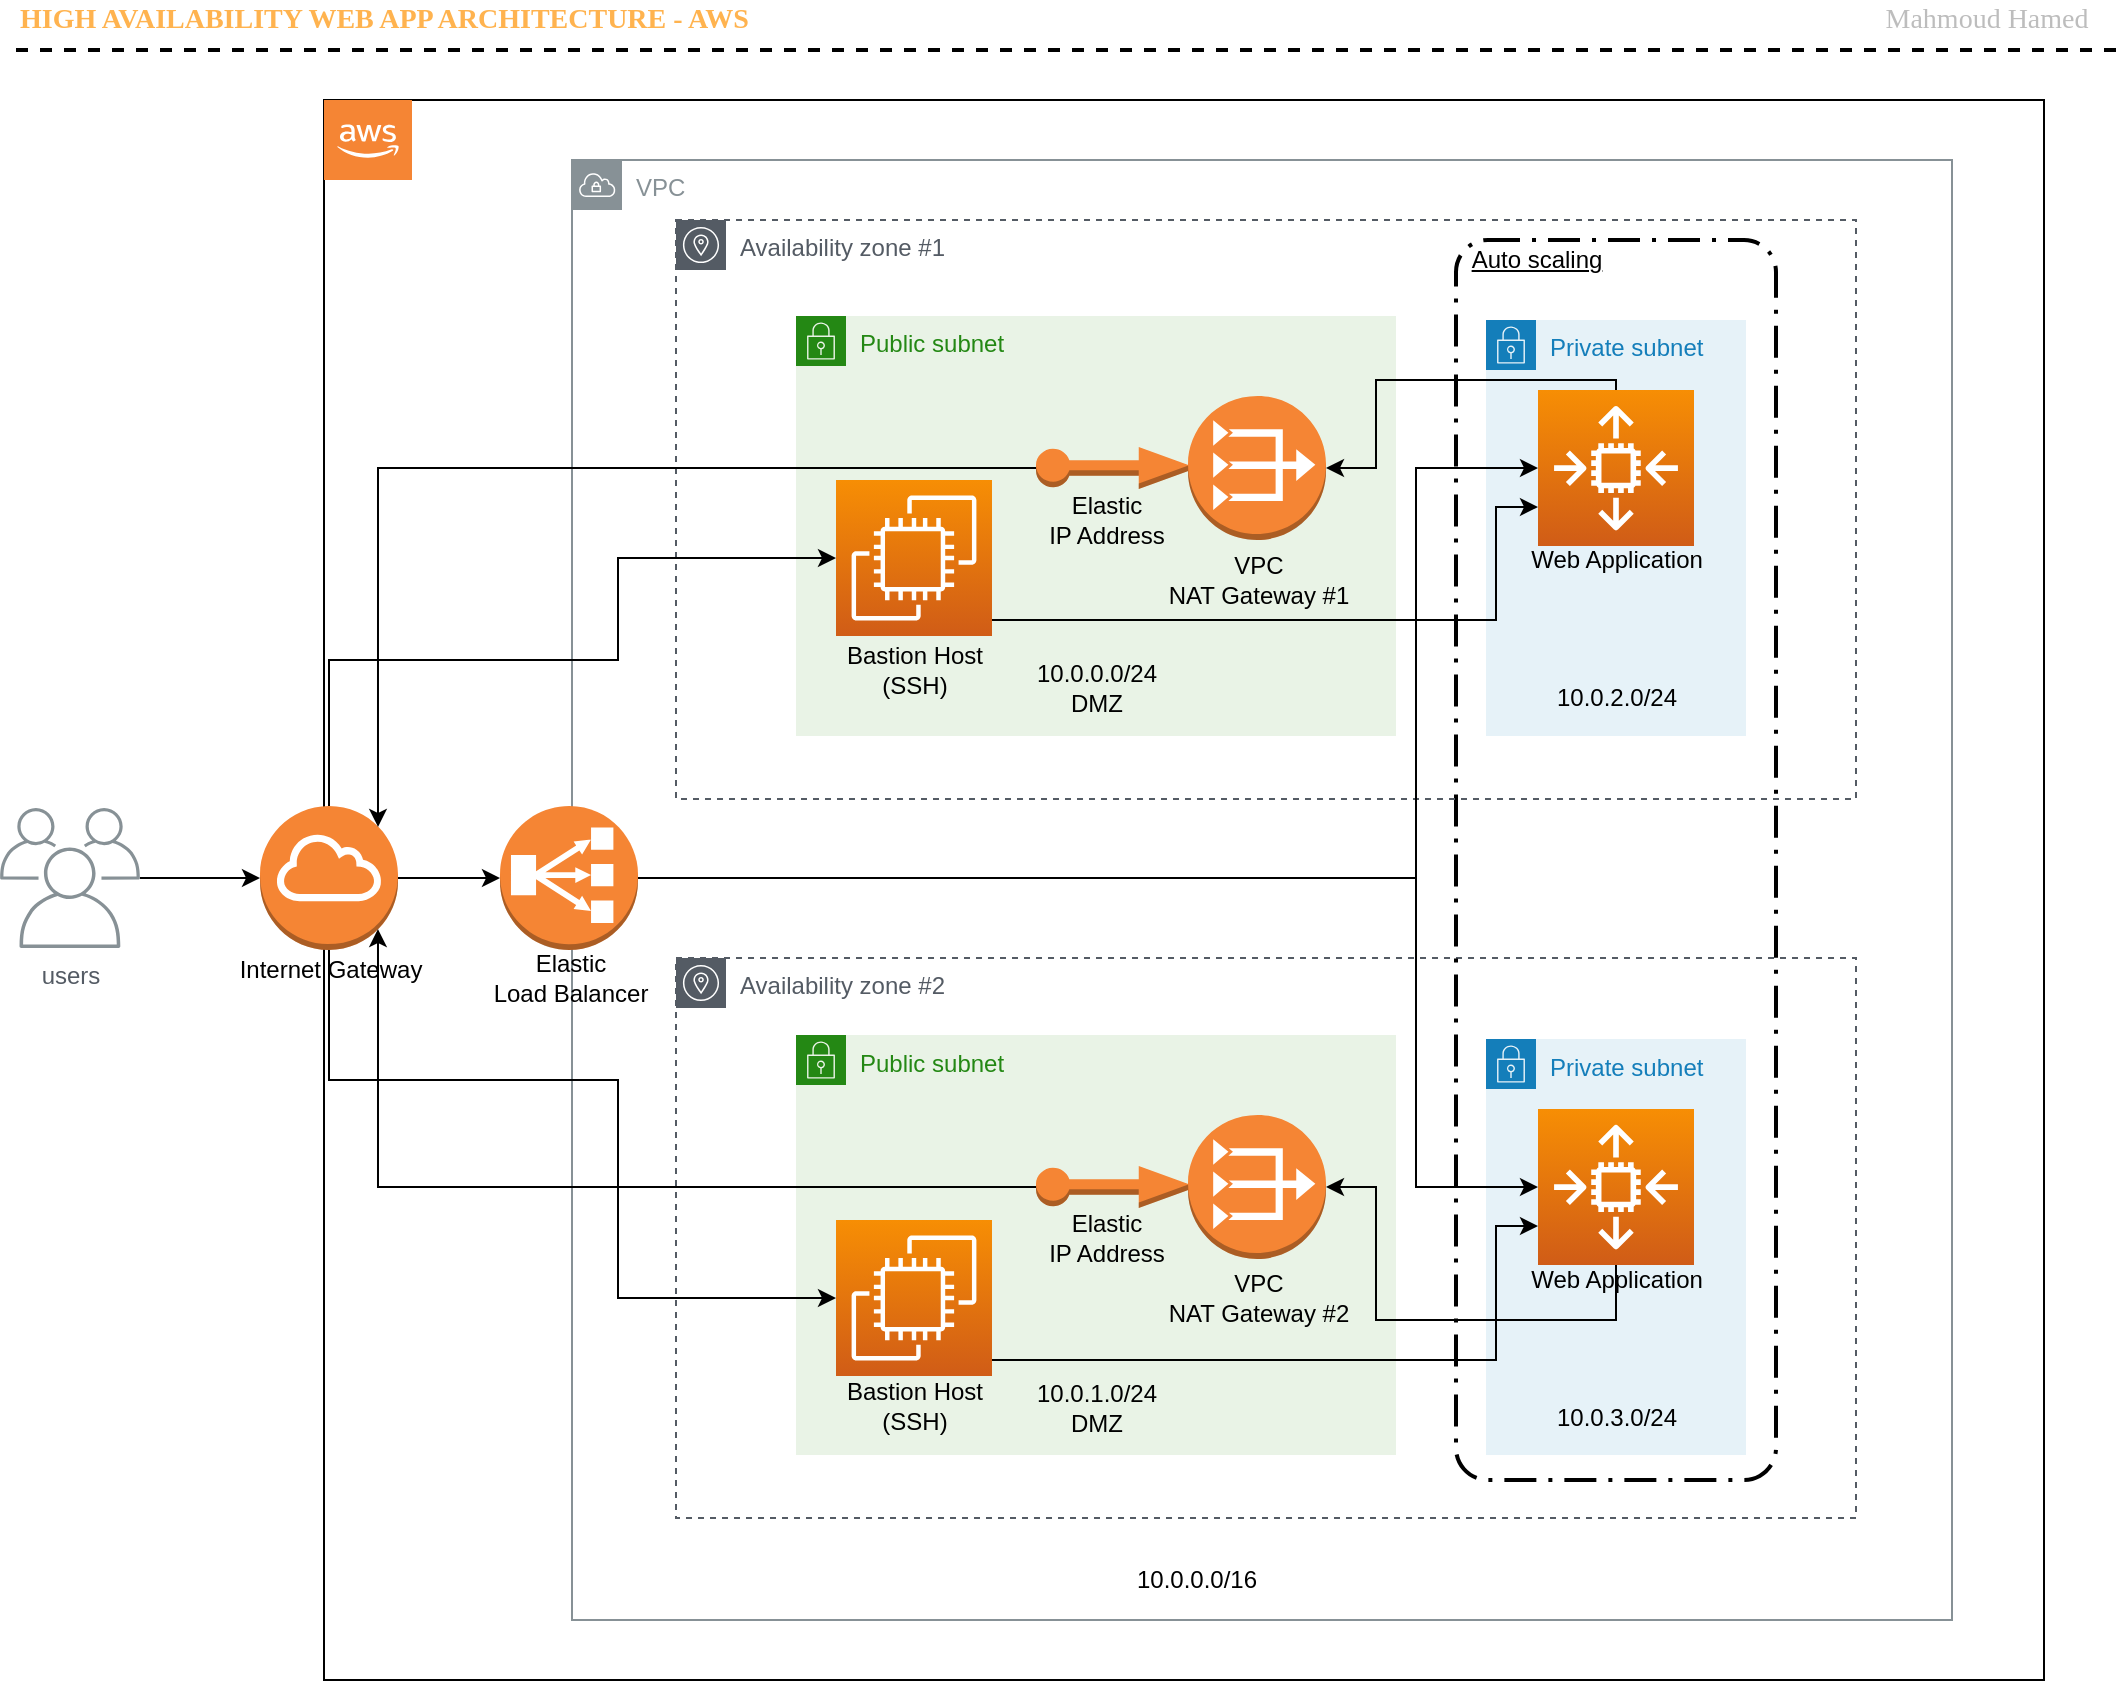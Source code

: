 <mxfile version="18.1.3" type="device"><diagram id="LVoRiaqt5wzz2tnVrGwv" name="Page-1"><mxGraphModel dx="3174" dy="2145" grid="1" gridSize="10" guides="1" tooltips="1" connect="1" arrows="1" fold="1" page="1" pageScale="1" pageWidth="850" pageHeight="1100" math="0" shadow="0"><root><mxCell id="0"/><mxCell id="1" parent="0"/><mxCell id="zyatdal_SwtoysJMzqch-31" value="Public subnet" style="points=[[0,0],[0.25,0],[0.5,0],[0.75,0],[1,0],[1,0.25],[1,0.5],[1,0.75],[1,1],[0.75,1],[0.5,1],[0.25,1],[0,1],[0,0.75],[0,0.5],[0,0.25]];outlineConnect=0;gradientColor=none;html=1;whiteSpace=wrap;fontSize=12;fontStyle=0;container=1;pointerEvents=0;collapsible=0;recursiveResize=0;shape=mxgraph.aws4.group;grIcon=mxgraph.aws4.group_security_group;grStroke=0;strokeColor=#248814;fillColor=#E9F3E6;verticalAlign=top;align=left;spacingLeft=30;fontColor=#248814;dashed=0;" parent="1" vertex="1"><mxGeometry x="300" y="397.5" width="300" height="210" as="geometry"/></mxCell><mxCell id="zyatdal_SwtoysJMzqch-32" value="10.0.1.0/24&lt;br&gt;DMZ" style="text;html=1;align=center;verticalAlign=middle;resizable=0;points=[];autosize=1;strokeColor=none;fillColor=none;" parent="zyatdal_SwtoysJMzqch-31" vertex="1"><mxGeometry x="110" y="171" width="80" height="30" as="geometry"/></mxCell><mxCell id="zyatdal_SwtoysJMzqch-44" value="VPC" style="sketch=0;outlineConnect=0;gradientColor=none;html=1;whiteSpace=wrap;fontSize=12;fontStyle=0;shape=mxgraph.aws4.group;grIcon=mxgraph.aws4.group_vpc;strokeColor=#879196;fillColor=none;verticalAlign=top;align=left;spacingLeft=30;fontColor=#879196;dashed=0;" parent="1" vertex="1"><mxGeometry x="188" y="-40" width="690" height="730" as="geometry"/></mxCell><mxCell id="zyatdal_SwtoysJMzqch-33" value="Private subnet" style="points=[[0,0],[0.25,0],[0.5,0],[0.75,0],[1,0],[1,0.25],[1,0.5],[1,0.75],[1,1],[0.75,1],[0.5,1],[0.25,1],[0,1],[0,0.75],[0,0.5],[0,0.25]];outlineConnect=0;gradientColor=none;html=1;whiteSpace=wrap;fontSize=12;fontStyle=0;container=1;pointerEvents=0;collapsible=0;recursiveResize=0;shape=mxgraph.aws4.group;grIcon=mxgraph.aws4.group_security_group;grStroke=0;strokeColor=#147EBA;fillColor=#E6F2F8;verticalAlign=top;align=left;spacingLeft=30;fontColor=#147EBA;dashed=0;" parent="1" vertex="1"><mxGeometry x="645" y="399.5" width="130" height="208" as="geometry"/></mxCell><mxCell id="zyatdal_SwtoysJMzqch-34" value="10.0.3.0/24" style="text;html=1;align=center;verticalAlign=middle;resizable=0;points=[];autosize=1;strokeColor=none;fillColor=none;" parent="zyatdal_SwtoysJMzqch-33" vertex="1"><mxGeometry x="25" y="179" width="80" height="20" as="geometry"/></mxCell><mxCell id="zyatdal_SwtoysJMzqch-48" value="" style="rounded=0;whiteSpace=wrap;html=1;fillColor=none;" parent="1" vertex="1"><mxGeometry x="64" y="-70" width="860" height="790" as="geometry"/></mxCell><mxCell id="zyatdal_SwtoysJMzqch-30" value="Availability zone #2" style="sketch=0;outlineConnect=0;gradientColor=none;html=1;whiteSpace=wrap;fontSize=12;fontStyle=0;shape=mxgraph.aws4.group;grIcon=mxgraph.aws4.group_availability_zone;strokeColor=#545B64;fillColor=none;verticalAlign=top;align=left;spacingLeft=30;fontColor=#545B64;dashed=1;" parent="1" vertex="1"><mxGeometry x="240" y="359" width="590" height="280" as="geometry"/></mxCell><mxCell id="zyatdal_SwtoysJMzqch-22" value="" style="rounded=1;arcSize=10;dashed=1;fillColor=none;gradientColor=none;dashPattern=8 3 1 3;strokeWidth=2;" parent="1" vertex="1"><mxGeometry x="630" width="160" height="620" as="geometry"/></mxCell><mxCell id="zyatdal_SwtoysJMzqch-29" value="Availability zone #1" style="sketch=0;outlineConnect=0;gradientColor=none;html=1;whiteSpace=wrap;fontSize=12;fontStyle=0;shape=mxgraph.aws4.group;grIcon=mxgraph.aws4.group_availability_zone;strokeColor=#545B64;fillColor=none;verticalAlign=top;align=left;spacingLeft=30;fontColor=#545B64;dashed=1;" parent="1" vertex="1"><mxGeometry x="240" y="-10" width="590" height="289.5" as="geometry"/></mxCell><mxCell id="zyatdal_SwtoysJMzqch-25" value="Public subnet" style="points=[[0,0],[0.25,0],[0.5,0],[0.75,0],[1,0],[1,0.25],[1,0.5],[1,0.75],[1,1],[0.75,1],[0.5,1],[0.25,1],[0,1],[0,0.75],[0,0.5],[0,0.25]];outlineConnect=0;gradientColor=none;html=1;whiteSpace=wrap;fontSize=12;fontStyle=0;container=1;pointerEvents=0;collapsible=0;recursiveResize=0;shape=mxgraph.aws4.group;grIcon=mxgraph.aws4.group_security_group;grStroke=0;strokeColor=#248814;fillColor=#E9F3E6;verticalAlign=top;align=left;spacingLeft=30;fontColor=#248814;dashed=0;" parent="1" vertex="1"><mxGeometry x="300" y="38" width="300" height="210" as="geometry"/></mxCell><mxCell id="zyatdal_SwtoysJMzqch-26" value="10.0.0.0/24&lt;br&gt;DMZ" style="text;html=1;align=center;verticalAlign=middle;resizable=0;points=[];autosize=1;strokeColor=none;fillColor=none;" parent="zyatdal_SwtoysJMzqch-25" vertex="1"><mxGeometry x="110" y="171" width="80" height="30" as="geometry"/></mxCell><mxCell id="iW6qk8YXax8PS5rxr4If-1" value="" style="sketch=0;points=[[0,0,0],[0.25,0,0],[0.5,0,0],[0.75,0,0],[1,0,0],[0,1,0],[0.25,1,0],[0.5,1,0],[0.75,1,0],[1,1,0],[0,0.25,0],[0,0.5,0],[0,0.75,0],[1,0.25,0],[1,0.5,0],[1,0.75,0]];outlineConnect=0;fontColor=#232F3E;gradientColor=#F78E04;gradientDirection=north;fillColor=#D05C17;strokeColor=#ffffff;dashed=0;verticalLabelPosition=bottom;verticalAlign=top;align=center;html=1;fontSize=12;fontStyle=0;aspect=fixed;shape=mxgraph.aws4.resourceIcon;resIcon=mxgraph.aws4.ec2;" vertex="1" parent="zyatdal_SwtoysJMzqch-25"><mxGeometry x="20" y="82" width="78" height="78" as="geometry"/></mxCell><mxCell id="zyatdal_SwtoysJMzqch-24" value="Private subnet" style="points=[[0,0],[0.25,0],[0.5,0],[0.75,0],[1,0],[1,0.25],[1,0.5],[1,0.75],[1,1],[0.75,1],[0.5,1],[0.25,1],[0,1],[0,0.75],[0,0.5],[0,0.25]];outlineConnect=0;gradientColor=none;html=1;whiteSpace=wrap;fontSize=12;fontStyle=0;container=1;pointerEvents=0;collapsible=0;recursiveResize=0;shape=mxgraph.aws4.group;grIcon=mxgraph.aws4.group_security_group;grStroke=0;strokeColor=#147EBA;fillColor=#E6F2F8;verticalAlign=top;align=left;spacingLeft=30;fontColor=#147EBA;dashed=0;" parent="1" vertex="1"><mxGeometry x="645" y="40" width="130" height="208" as="geometry"/></mxCell><mxCell id="zyatdal_SwtoysJMzqch-27" value="10.0.2.0/24" style="text;html=1;align=center;verticalAlign=middle;resizable=0;points=[];autosize=1;strokeColor=none;fillColor=none;" parent="zyatdal_SwtoysJMzqch-24" vertex="1"><mxGeometry x="25" y="179" width="80" height="20" as="geometry"/></mxCell><mxCell id="zyatdal_SwtoysJMzqch-6" style="edgeStyle=orthogonalEdgeStyle;rounded=0;orthogonalLoop=1;jettySize=auto;html=1;" parent="1" source="zyatdal_SwtoysJMzqch-1" target="zyatdal_SwtoysJMzqch-4" edge="1"><mxGeometry relative="1" as="geometry"/></mxCell><mxCell id="zyatdal_SwtoysJMzqch-1" value="users" style="sketch=0;outlineConnect=0;gradientColor=none;fontColor=#545B64;strokeColor=none;fillColor=#879196;dashed=0;verticalLabelPosition=bottom;verticalAlign=top;align=center;html=1;fontSize=12;fontStyle=0;aspect=fixed;shape=mxgraph.aws4.illustration_users;pointerEvents=1" parent="1" vertex="1"><mxGeometry x="-98" y="284" width="70" height="70" as="geometry"/></mxCell><mxCell id="zyatdal_SwtoysJMzqch-9" style="edgeStyle=orthogonalEdgeStyle;rounded=0;orthogonalLoop=1;jettySize=auto;html=1;" parent="1" source="zyatdal_SwtoysJMzqch-4" target="zyatdal_SwtoysJMzqch-8" edge="1"><mxGeometry relative="1" as="geometry"/></mxCell><mxCell id="iW6qk8YXax8PS5rxr4If-5" style="edgeStyle=orthogonalEdgeStyle;rounded=0;orthogonalLoop=1;jettySize=auto;html=1;entryX=0;entryY=0.5;entryDx=0;entryDy=0;entryPerimeter=0;" edge="1" parent="1" source="zyatdal_SwtoysJMzqch-4" target="iW6qk8YXax8PS5rxr4If-1"><mxGeometry relative="1" as="geometry"><Array as="points"><mxPoint x="67" y="210"/><mxPoint x="211" y="210"/><mxPoint x="211" y="159"/></Array></mxGeometry></mxCell><mxCell id="iW6qk8YXax8PS5rxr4If-6" style="edgeStyle=orthogonalEdgeStyle;rounded=0;orthogonalLoop=1;jettySize=auto;html=1;entryX=0;entryY=0.5;entryDx=0;entryDy=0;entryPerimeter=0;" edge="1" parent="1" source="zyatdal_SwtoysJMzqch-4" target="iW6qk8YXax8PS5rxr4If-3"><mxGeometry relative="1" as="geometry"><Array as="points"><mxPoint x="67" y="420"/><mxPoint x="211" y="420"/><mxPoint x="211" y="529"/></Array></mxGeometry></mxCell><mxCell id="zyatdal_SwtoysJMzqch-4" value="" style="outlineConnect=0;dashed=0;verticalLabelPosition=bottom;verticalAlign=top;align=center;html=1;shape=mxgraph.aws3.internet_gateway;fillColor=#F58534;gradientColor=none;" parent="1" vertex="1"><mxGeometry x="32" y="283" width="69" height="72" as="geometry"/></mxCell><mxCell id="zyatdal_SwtoysJMzqch-5" value="Internet Gateway&lt;br&gt;" style="text;html=1;align=center;verticalAlign=middle;resizable=0;points=[];autosize=1;strokeColor=none;fillColor=none;" parent="1" vertex="1"><mxGeometry x="11.5" y="355" width="110" height="20" as="geometry"/></mxCell><mxCell id="zyatdal_SwtoysJMzqch-51" style="edgeStyle=orthogonalEdgeStyle;rounded=0;orthogonalLoop=1;jettySize=auto;html=1;entryX=0;entryY=0.5;entryDx=0;entryDy=0;entryPerimeter=0;" parent="1" source="zyatdal_SwtoysJMzqch-8" target="zyatdal_SwtoysJMzqch-18" edge="1"><mxGeometry relative="1" as="geometry"><Array as="points"><mxPoint x="610" y="319"/><mxPoint x="610" y="114"/></Array></mxGeometry></mxCell><mxCell id="zyatdal_SwtoysJMzqch-52" style="edgeStyle=orthogonalEdgeStyle;rounded=0;orthogonalLoop=1;jettySize=auto;html=1;entryX=0;entryY=0.5;entryDx=0;entryDy=0;entryPerimeter=0;" parent="1" source="zyatdal_SwtoysJMzqch-8" target="zyatdal_SwtoysJMzqch-40" edge="1"><mxGeometry relative="1" as="geometry"><Array as="points"><mxPoint x="610" y="319"/><mxPoint x="610" y="474"/></Array></mxGeometry></mxCell><mxCell id="zyatdal_SwtoysJMzqch-8" value="" style="outlineConnect=0;dashed=0;verticalLabelPosition=bottom;verticalAlign=top;align=center;html=1;shape=mxgraph.aws3.classic_load_balancer;fillColor=#F58534;gradientColor=none;" parent="1" vertex="1"><mxGeometry x="152" y="283" width="69" height="72" as="geometry"/></mxCell><mxCell id="zyatdal_SwtoysJMzqch-10" value="Elastic&lt;br&gt;Load Balancer" style="text;html=1;align=center;verticalAlign=middle;resizable=0;points=[];autosize=1;strokeColor=none;fillColor=none;" parent="1" vertex="1"><mxGeometry x="141.5" y="354" width="90" height="30" as="geometry"/></mxCell><mxCell id="zyatdal_SwtoysJMzqch-53" style="edgeStyle=orthogonalEdgeStyle;rounded=0;orthogonalLoop=1;jettySize=auto;html=1;entryX=0.855;entryY=0.145;entryDx=0;entryDy=0;entryPerimeter=0;jumpStyle=none;sketch=0;" parent="1" source="zyatdal_SwtoysJMzqch-11" target="zyatdal_SwtoysJMzqch-4" edge="1"><mxGeometry relative="1" as="geometry"/></mxCell><mxCell id="zyatdal_SwtoysJMzqch-11" value="" style="outlineConnect=0;dashed=0;verticalLabelPosition=bottom;verticalAlign=top;align=center;html=1;shape=mxgraph.aws3.elastic_ip;fillColor=#F58534;gradientColor=none;" parent="1" vertex="1"><mxGeometry x="420" y="103.5" width="76.5" height="21" as="geometry"/></mxCell><mxCell id="zyatdal_SwtoysJMzqch-12" value="Elastic&lt;br&gt;IP Address" style="text;html=1;align=center;verticalAlign=middle;resizable=0;points=[];autosize=1;strokeColor=none;fillColor=none;" parent="1" vertex="1"><mxGeometry x="420" y="124.5" width="70" height="30" as="geometry"/></mxCell><mxCell id="zyatdal_SwtoysJMzqch-13" value="" style="outlineConnect=0;dashed=0;verticalLabelPosition=bottom;verticalAlign=top;align=center;html=1;shape=mxgraph.aws3.vpc_nat_gateway;fillColor=#F58534;gradientColor=none;" parent="1" vertex="1"><mxGeometry x="496" y="78" width="69" height="72" as="geometry"/></mxCell><mxCell id="zyatdal_SwtoysJMzqch-14" value="VPC&lt;br&gt;NAT Gateway #1" style="text;html=1;align=center;verticalAlign=middle;resizable=0;points=[];autosize=1;strokeColor=none;fillColor=none;" parent="1" vertex="1"><mxGeometry x="475.5" y="154.5" width="110" height="30" as="geometry"/></mxCell><mxCell id="zyatdal_SwtoysJMzqch-55" style="edgeStyle=orthogonalEdgeStyle;rounded=0;sketch=0;jumpStyle=none;orthogonalLoop=1;jettySize=auto;html=1;entryX=1;entryY=0.5;entryDx=0;entryDy=0;entryPerimeter=0;" parent="1" source="zyatdal_SwtoysJMzqch-18" target="zyatdal_SwtoysJMzqch-13" edge="1"><mxGeometry relative="1" as="geometry"><Array as="points"><mxPoint x="710" y="70"/><mxPoint x="590" y="70"/><mxPoint x="590" y="114"/></Array></mxGeometry></mxCell><mxCell id="zyatdal_SwtoysJMzqch-18" value="" style="sketch=0;points=[[0,0,0],[0.25,0,0],[0.5,0,0],[0.75,0,0],[1,0,0],[0,1,0],[0.25,1,0],[0.5,1,0],[0.75,1,0],[1,1,0],[0,0.25,0],[0,0.5,0],[0,0.75,0],[1,0.25,0],[1,0.5,0],[1,0.75,0]];outlineConnect=0;fontColor=#232F3E;gradientColor=#F78E04;gradientDirection=north;fillColor=#D05C17;strokeColor=#ffffff;dashed=0;verticalLabelPosition=bottom;verticalAlign=top;align=center;html=1;fontSize=12;fontStyle=0;aspect=fixed;shape=mxgraph.aws4.resourceIcon;resIcon=mxgraph.aws4.auto_scaling2;" parent="1" vertex="1"><mxGeometry x="671" y="75" width="78" height="78" as="geometry"/></mxCell><mxCell id="zyatdal_SwtoysJMzqch-19" value="Web Application" style="text;html=1;align=center;verticalAlign=middle;resizable=0;points=[];autosize=1;strokeColor=none;fillColor=none;" parent="1" vertex="1"><mxGeometry x="660" y="150" width="100" height="20" as="geometry"/></mxCell><mxCell id="zyatdal_SwtoysJMzqch-54" style="edgeStyle=orthogonalEdgeStyle;rounded=0;sketch=0;jumpStyle=none;orthogonalLoop=1;jettySize=auto;html=1;entryX=0.855;entryY=0.855;entryDx=0;entryDy=0;entryPerimeter=0;" parent="1" source="zyatdal_SwtoysJMzqch-35" target="zyatdal_SwtoysJMzqch-4" edge="1"><mxGeometry relative="1" as="geometry"/></mxCell><mxCell id="zyatdal_SwtoysJMzqch-35" value="" style="outlineConnect=0;dashed=0;verticalLabelPosition=bottom;verticalAlign=top;align=center;html=1;shape=mxgraph.aws3.elastic_ip;fillColor=#F58534;gradientColor=none;" parent="1" vertex="1"><mxGeometry x="420" y="463" width="76.5" height="21" as="geometry"/></mxCell><mxCell id="zyatdal_SwtoysJMzqch-36" value="Elastic&lt;br&gt;IP Address" style="text;html=1;align=center;verticalAlign=middle;resizable=0;points=[];autosize=1;strokeColor=none;fillColor=none;" parent="1" vertex="1"><mxGeometry x="420" y="484" width="70" height="30" as="geometry"/></mxCell><mxCell id="zyatdal_SwtoysJMzqch-38" value="" style="outlineConnect=0;dashed=0;verticalLabelPosition=bottom;verticalAlign=top;align=center;html=1;shape=mxgraph.aws3.vpc_nat_gateway;fillColor=#F58534;gradientColor=none;" parent="1" vertex="1"><mxGeometry x="496" y="437.5" width="69" height="72" as="geometry"/></mxCell><mxCell id="zyatdal_SwtoysJMzqch-39" value="VPC&lt;br&gt;NAT Gateway #2" style="text;html=1;align=center;verticalAlign=middle;resizable=0;points=[];autosize=1;strokeColor=none;fillColor=none;" parent="1" vertex="1"><mxGeometry x="475.5" y="514" width="110" height="30" as="geometry"/></mxCell><mxCell id="zyatdal_SwtoysJMzqch-57" style="edgeStyle=orthogonalEdgeStyle;rounded=0;sketch=0;jumpStyle=none;orthogonalLoop=1;jettySize=auto;html=1;entryX=1;entryY=0.5;entryDx=0;entryDy=0;entryPerimeter=0;" parent="1" source="zyatdal_SwtoysJMzqch-40" target="zyatdal_SwtoysJMzqch-38" edge="1"><mxGeometry relative="1" as="geometry"><Array as="points"><mxPoint x="710" y="540"/><mxPoint x="590" y="540"/><mxPoint x="590" y="474"/></Array></mxGeometry></mxCell><mxCell id="zyatdal_SwtoysJMzqch-40" value="" style="sketch=0;points=[[0,0,0],[0.25,0,0],[0.5,0,0],[0.75,0,0],[1,0,0],[0,1,0],[0.25,1,0],[0.5,1,0],[0.75,1,0],[1,1,0],[0,0.25,0],[0,0.5,0],[0,0.75,0],[1,0.25,0],[1,0.5,0],[1,0.75,0]];outlineConnect=0;fontColor=#232F3E;gradientColor=#F78E04;gradientDirection=north;fillColor=#D05C17;strokeColor=#ffffff;dashed=0;verticalLabelPosition=bottom;verticalAlign=top;align=center;html=1;fontSize=12;fontStyle=0;aspect=fixed;shape=mxgraph.aws4.resourceIcon;resIcon=mxgraph.aws4.auto_scaling2;" parent="1" vertex="1"><mxGeometry x="671" y="434.5" width="78" height="78" as="geometry"/></mxCell><mxCell id="zyatdal_SwtoysJMzqch-41" value="Web Application" style="text;html=1;align=center;verticalAlign=middle;resizable=0;points=[];autosize=1;strokeColor=none;fillColor=none;" parent="1" vertex="1"><mxGeometry x="660" y="509.5" width="100" height="20" as="geometry"/></mxCell><mxCell id="zyatdal_SwtoysJMzqch-43" value="&lt;u&gt;Auto scaling&lt;/u&gt;" style="text;html=1;align=center;verticalAlign=middle;resizable=0;points=[];autosize=1;strokeColor=none;fillColor=none;" parent="1" vertex="1"><mxGeometry x="630" width="80" height="20" as="geometry"/></mxCell><mxCell id="zyatdal_SwtoysJMzqch-49" value="" style="outlineConnect=0;dashed=0;verticalLabelPosition=bottom;verticalAlign=top;align=center;html=1;shape=mxgraph.aws3.cloud_2;fillColor=#F58534;gradientColor=none;" parent="1" vertex="1"><mxGeometry x="64" y="-70" width="44" height="40" as="geometry"/></mxCell><mxCell id="zyatdal_SwtoysJMzqch-59" value="" style="line;strokeWidth=2;html=1;fontSize=12;fillColor=none;verticalAlign=middle;fontStyle=0;dashed=1;fontColor=#BDBDBD;" parent="1" vertex="1"><mxGeometry x="-90" y="-100" width="1050" height="10" as="geometry"/></mxCell><mxCell id="zyatdal_SwtoysJMzqch-60" value="HIGH AVAILABILITY WEB APP ARCHITECTURE - AWS" style="text;html=1;align=left;verticalAlign=middle;resizable=0;points=[];autosize=1;strokeColor=none;fillColor=none;fontSize=14;fontStyle=1;fontFamily=Georgia;fontColor=#FFB34F;" parent="1" vertex="1"><mxGeometry x="-90" y="-120" width="420" height="20" as="geometry"/></mxCell><mxCell id="zyatdal_SwtoysJMzqch-61" value="Mahmoud Hamed" style="text;html=1;align=center;verticalAlign=middle;resizable=0;points=[];autosize=1;strokeColor=none;fillColor=none;fontSize=14;fontFamily=Georgia;fontColor=#BDBDBD;" parent="1" vertex="1"><mxGeometry x="830" y="-120" width="130" height="20" as="geometry"/></mxCell><mxCell id="zyatdal_SwtoysJMzqch-62" value="10.0.0.0/16" style="text;html=1;align=center;verticalAlign=middle;resizable=0;points=[];autosize=1;strokeColor=none;fillColor=none;fontSize=12;fontFamily=Helvetica;fontColor=#000000;" parent="1" vertex="1"><mxGeometry x="460" y="660" width="80" height="20" as="geometry"/></mxCell><mxCell id="iW6qk8YXax8PS5rxr4If-2" value="Bastion Host&lt;br&gt;(SSH)" style="text;html=1;align=center;verticalAlign=middle;resizable=0;points=[];autosize=1;strokeColor=none;fillColor=none;" vertex="1" parent="1"><mxGeometry x="319" y="200" width="80" height="30" as="geometry"/></mxCell><mxCell id="iW6qk8YXax8PS5rxr4If-8" style="edgeStyle=orthogonalEdgeStyle;rounded=0;orthogonalLoop=1;jettySize=auto;html=1;entryX=0;entryY=0.75;entryDx=0;entryDy=0;entryPerimeter=0;" edge="1" parent="1" source="iW6qk8YXax8PS5rxr4If-3" target="zyatdal_SwtoysJMzqch-40"><mxGeometry relative="1" as="geometry"><Array as="points"><mxPoint x="650" y="560"/><mxPoint x="650" y="493"/></Array></mxGeometry></mxCell><mxCell id="iW6qk8YXax8PS5rxr4If-3" value="" style="sketch=0;points=[[0,0,0],[0.25,0,0],[0.5,0,0],[0.75,0,0],[1,0,0],[0,1,0],[0.25,1,0],[0.5,1,0],[0.75,1,0],[1,1,0],[0,0.25,0],[0,0.5,0],[0,0.75,0],[1,0.25,0],[1,0.5,0],[1,0.75,0]];outlineConnect=0;fontColor=#232F3E;gradientColor=#F78E04;gradientDirection=north;fillColor=#D05C17;strokeColor=#ffffff;dashed=0;verticalLabelPosition=bottom;verticalAlign=top;align=center;html=1;fontSize=12;fontStyle=0;aspect=fixed;shape=mxgraph.aws4.resourceIcon;resIcon=mxgraph.aws4.ec2;" vertex="1" parent="1"><mxGeometry x="320" y="490" width="78" height="78" as="geometry"/></mxCell><mxCell id="iW6qk8YXax8PS5rxr4If-9" style="edgeStyle=orthogonalEdgeStyle;rounded=0;orthogonalLoop=1;jettySize=auto;html=1;entryX=0;entryY=0.75;entryDx=0;entryDy=0;entryPerimeter=0;" edge="1" parent="1" source="iW6qk8YXax8PS5rxr4If-1" target="zyatdal_SwtoysJMzqch-18"><mxGeometry relative="1" as="geometry"><Array as="points"><mxPoint x="650" y="190"/><mxPoint x="650" y="134"/></Array></mxGeometry></mxCell><mxCell id="iW6qk8YXax8PS5rxr4If-10" value="Bastion Host&lt;br&gt;(SSH)" style="text;html=1;align=center;verticalAlign=middle;resizable=0;points=[];autosize=1;strokeColor=none;fillColor=none;" vertex="1" parent="1"><mxGeometry x="319" y="568" width="80" height="30" as="geometry"/></mxCell></root></mxGraphModel></diagram></mxfile>